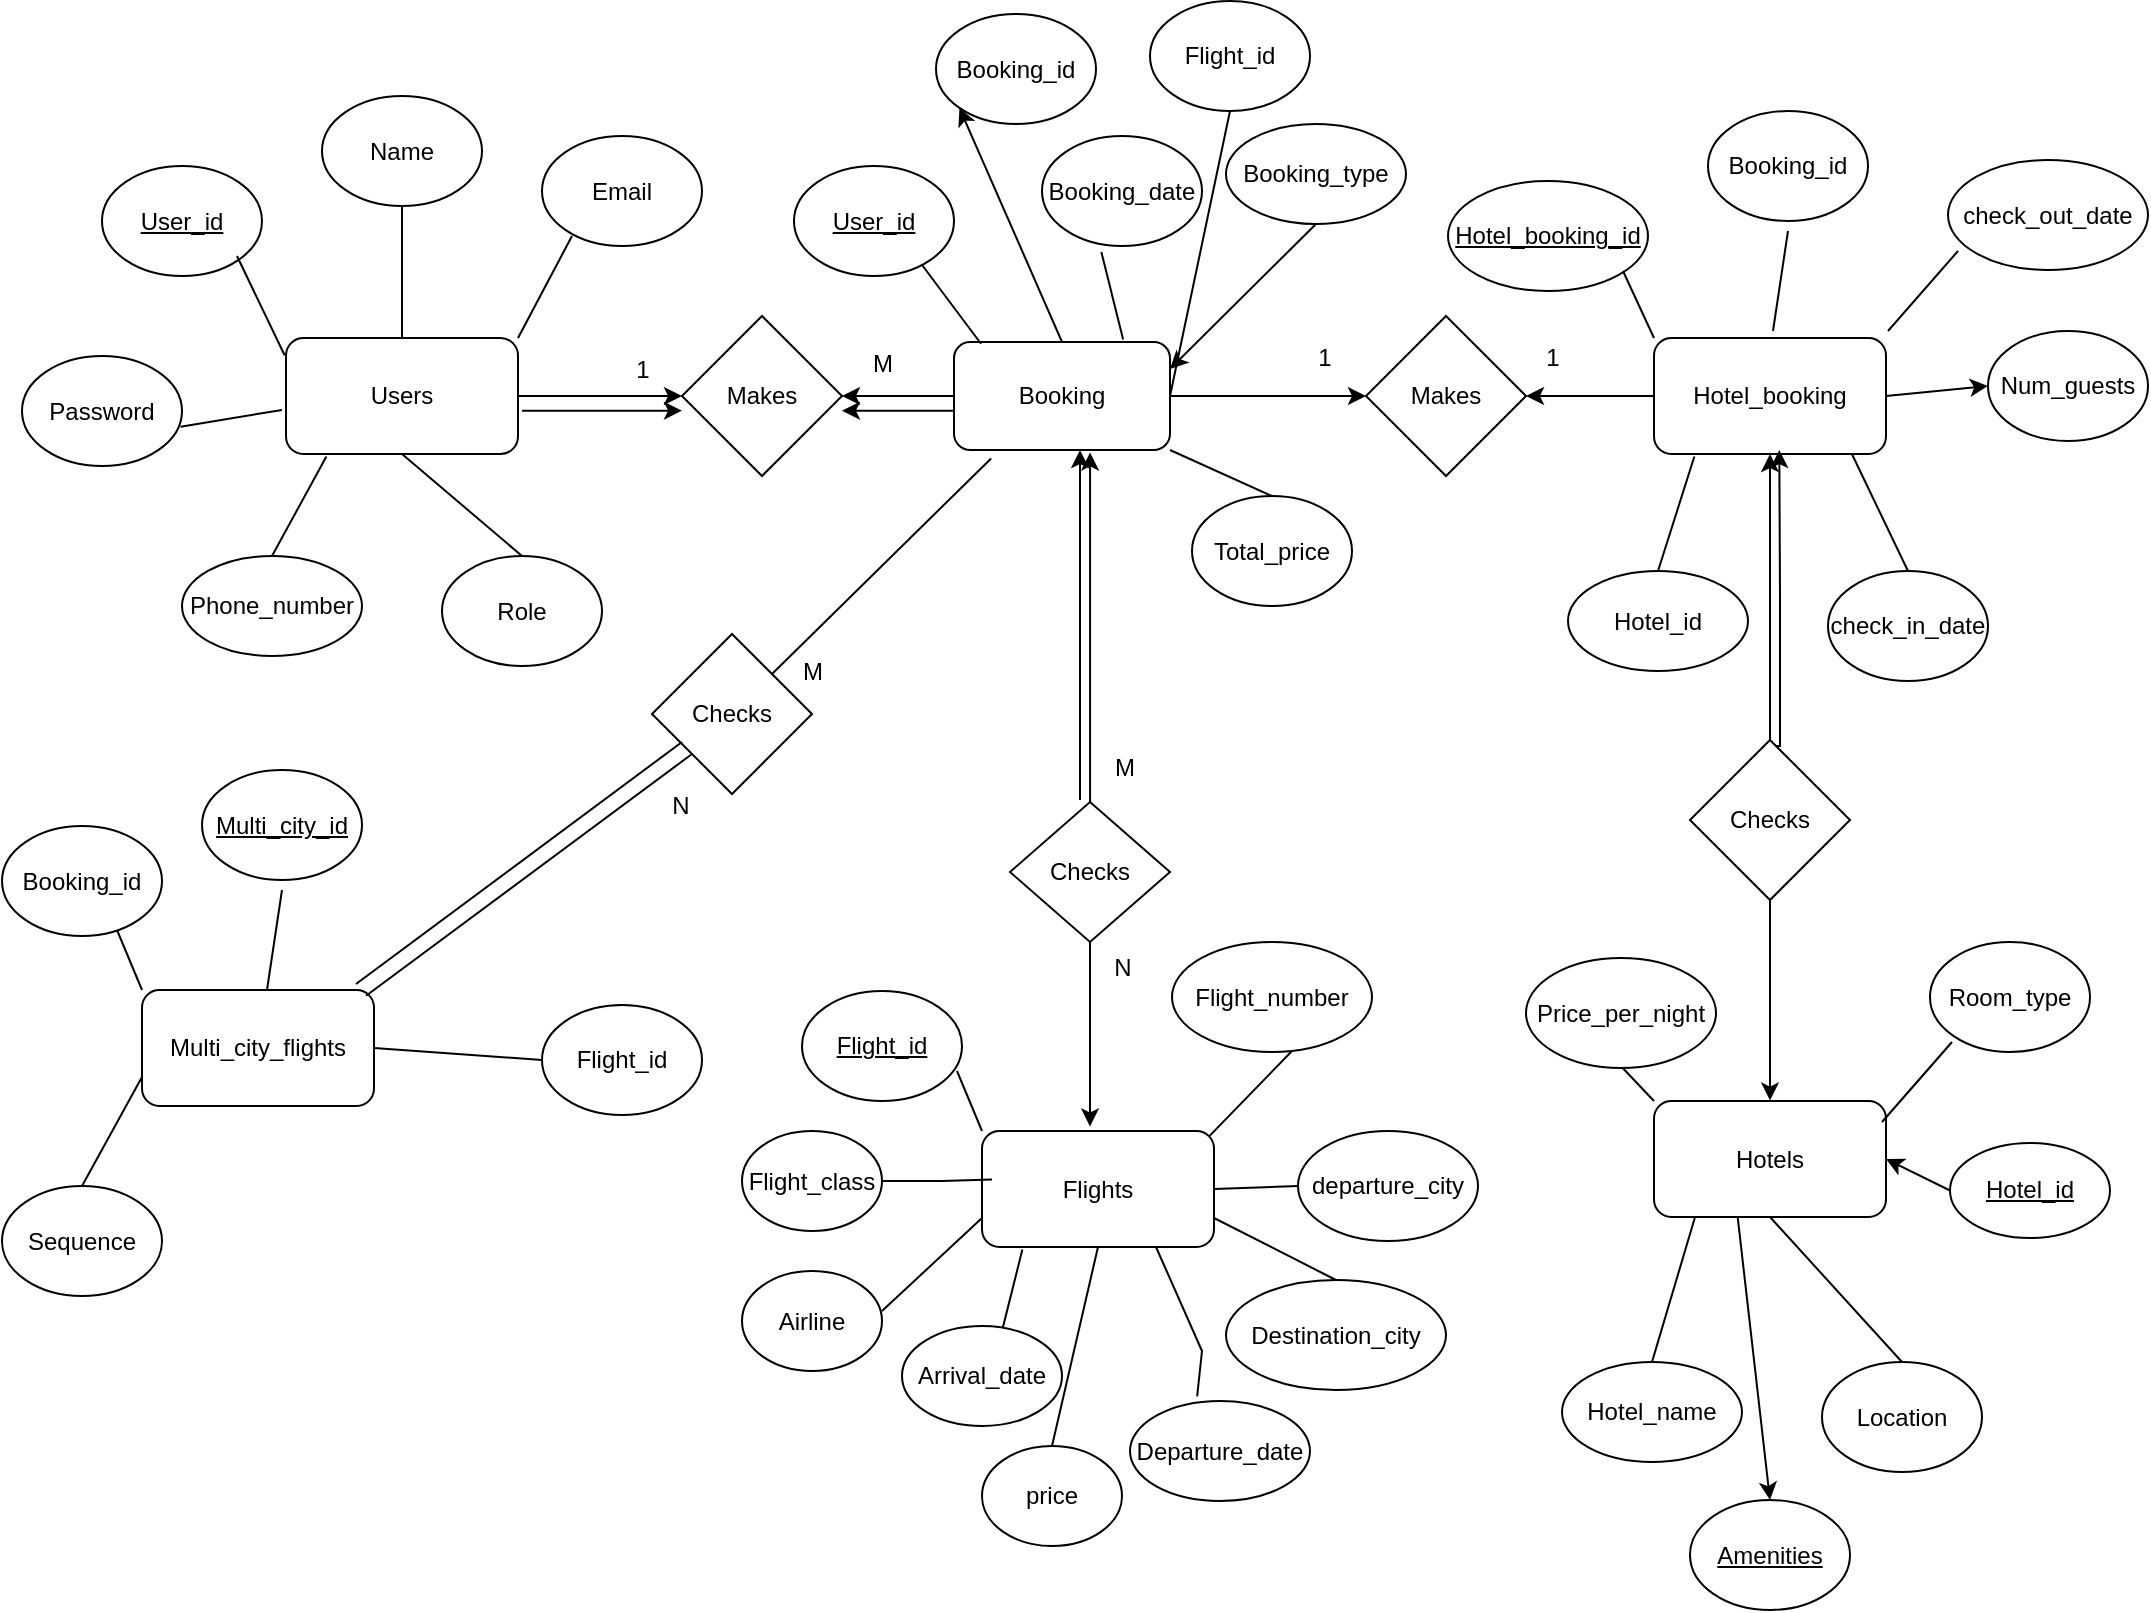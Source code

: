 <mxfile version="24.7.16">
  <diagram name="Page-1" id="JrsxtNGEzkz7EmuCsESs">
    <mxGraphModel dx="1388" dy="758" grid="0" gridSize="10" guides="1" tooltips="1" connect="1" arrows="1" fold="1" page="1" pageScale="1" pageWidth="1100" pageHeight="850" math="0" shadow="0">
      <root>
        <mxCell id="0" />
        <mxCell id="1" parent="0" />
        <mxCell id="slm5BC4lL7aq9jStoZ59-89" style="edgeStyle=orthogonalEdgeStyle;rounded=0;orthogonalLoop=1;jettySize=auto;html=1;exitX=1;exitY=0.5;exitDx=0;exitDy=0;entryX=0;entryY=0.5;entryDx=0;entryDy=0;" edge="1" parent="1" source="slm5BC4lL7aq9jStoZ59-90" target="slm5BC4lL7aq9jStoZ59-117">
          <mxGeometry relative="1" as="geometry">
            <mxPoint x="380" y="215.429" as="targetPoint" />
          </mxGeometry>
        </mxCell>
        <mxCell id="slm5BC4lL7aq9jStoZ59-90" value="Users" style="rounded=1;whiteSpace=wrap;html=1;aspect=fixed;" vertex="1" parent="1">
          <mxGeometry x="162" y="191" width="116" height="58" as="geometry" />
        </mxCell>
        <mxCell id="slm5BC4lL7aq9jStoZ59-91" value="&lt;u&gt;User_id&lt;/u&gt;" style="ellipse;whiteSpace=wrap;html=1;" vertex="1" parent="1">
          <mxGeometry x="70" y="105" width="80" height="55" as="geometry" />
        </mxCell>
        <mxCell id="slm5BC4lL7aq9jStoZ59-92" value="Phone_number" style="ellipse;whiteSpace=wrap;html=1;" vertex="1" parent="1">
          <mxGeometry x="110" y="300" width="90" height="50" as="geometry" />
        </mxCell>
        <mxCell id="slm5BC4lL7aq9jStoZ59-93" value="Password" style="ellipse;whiteSpace=wrap;html=1;" vertex="1" parent="1">
          <mxGeometry x="30" y="200" width="80" height="55" as="geometry" />
        </mxCell>
        <mxCell id="slm5BC4lL7aq9jStoZ59-94" value="Role" style="ellipse;whiteSpace=wrap;html=1;" vertex="1" parent="1">
          <mxGeometry x="240" y="300" width="80" height="55" as="geometry" />
        </mxCell>
        <mxCell id="slm5BC4lL7aq9jStoZ59-95" value="Name" style="ellipse;whiteSpace=wrap;html=1;" vertex="1" parent="1">
          <mxGeometry x="180" y="70" width="80" height="55" as="geometry" />
        </mxCell>
        <mxCell id="slm5BC4lL7aq9jStoZ59-96" value="Email" style="ellipse;whiteSpace=wrap;html=1;" vertex="1" parent="1">
          <mxGeometry x="290" y="90" width="80" height="55" as="geometry" />
        </mxCell>
        <mxCell id="slm5BC4lL7aq9jStoZ59-97" value="" style="endArrow=none;html=1;rounded=0;exitX=1;exitY=0;exitDx=0;exitDy=0;" edge="1" parent="1" source="slm5BC4lL7aq9jStoZ59-90">
          <mxGeometry width="50" height="50" relative="1" as="geometry">
            <mxPoint x="270" y="180" as="sourcePoint" />
            <mxPoint x="305" y="140" as="targetPoint" />
          </mxGeometry>
        </mxCell>
        <mxCell id="slm5BC4lL7aq9jStoZ59-98" value="" style="endArrow=none;html=1;rounded=0;entryX=0.5;entryY=1;entryDx=0;entryDy=0;exitX=0.5;exitY=0;exitDx=0;exitDy=0;" edge="1" parent="1" source="slm5BC4lL7aq9jStoZ59-90" target="slm5BC4lL7aq9jStoZ59-95">
          <mxGeometry width="50" height="50" relative="1" as="geometry">
            <mxPoint x="212.5" y="180" as="sourcePoint" />
            <mxPoint x="220" y="130" as="targetPoint" />
          </mxGeometry>
        </mxCell>
        <mxCell id="slm5BC4lL7aq9jStoZ59-99" value="" style="endArrow=none;html=1;rounded=0;exitX=-0.006;exitY=0.149;exitDx=0;exitDy=0;exitPerimeter=0;" edge="1" parent="1" source="slm5BC4lL7aq9jStoZ59-90">
          <mxGeometry width="50" height="50" relative="1" as="geometry">
            <mxPoint x="130" y="200" as="sourcePoint" />
            <mxPoint x="137.5" y="150" as="targetPoint" />
          </mxGeometry>
        </mxCell>
        <mxCell id="slm5BC4lL7aq9jStoZ59-100" value="" style="endArrow=none;html=1;rounded=0;entryX=0.174;entryY=1.022;entryDx=0;entryDy=0;entryPerimeter=0;" edge="1" parent="1" target="slm5BC4lL7aq9jStoZ59-90">
          <mxGeometry width="50" height="50" relative="1" as="geometry">
            <mxPoint x="155" y="300" as="sourcePoint" />
            <mxPoint x="200" y="260" as="targetPoint" />
          </mxGeometry>
        </mxCell>
        <mxCell id="slm5BC4lL7aq9jStoZ59-101" value="" style="endArrow=none;html=1;rounded=0;exitX=0.5;exitY=0;exitDx=0;exitDy=0;entryX=0.5;entryY=1;entryDx=0;entryDy=0;" edge="1" parent="1" source="slm5BC4lL7aq9jStoZ59-94" target="slm5BC4lL7aq9jStoZ59-90">
          <mxGeometry width="50" height="50" relative="1" as="geometry">
            <mxPoint x="230" y="300" as="sourcePoint" />
            <mxPoint x="280" y="250" as="targetPoint" />
          </mxGeometry>
        </mxCell>
        <mxCell id="slm5BC4lL7aq9jStoZ59-102" value="" style="endArrow=none;html=1;rounded=0;exitX=0.991;exitY=0.643;exitDx=0;exitDy=0;exitPerimeter=0;" edge="1" parent="1" source="slm5BC4lL7aq9jStoZ59-93">
          <mxGeometry width="50" height="50" relative="1" as="geometry">
            <mxPoint x="100" y="226.97" as="sourcePoint" />
            <mxPoint x="160" y="226.97" as="targetPoint" />
          </mxGeometry>
        </mxCell>
        <mxCell id="slm5BC4lL7aq9jStoZ59-103" style="edgeStyle=orthogonalEdgeStyle;rounded=0;orthogonalLoop=1;jettySize=auto;html=1;exitX=0;exitY=0.5;exitDx=0;exitDy=0;entryX=1;entryY=0.5;entryDx=0;entryDy=0;" edge="1" parent="1" source="slm5BC4lL7aq9jStoZ59-104" target="slm5BC4lL7aq9jStoZ59-117">
          <mxGeometry relative="1" as="geometry" />
        </mxCell>
        <mxCell id="slm5BC4lL7aq9jStoZ59-183" style="edgeStyle=orthogonalEdgeStyle;rounded=0;orthogonalLoop=1;jettySize=auto;html=1;entryX=0;entryY=0.5;entryDx=0;entryDy=0;" edge="1" parent="1" source="slm5BC4lL7aq9jStoZ59-104" target="slm5BC4lL7aq9jStoZ59-181">
          <mxGeometry relative="1" as="geometry">
            <mxPoint x="750" y="220" as="targetPoint" />
          </mxGeometry>
        </mxCell>
        <mxCell id="slm5BC4lL7aq9jStoZ59-104" value="Booking" style="rounded=1;whiteSpace=wrap;html=1;aspect=fixed;" vertex="1" parent="1">
          <mxGeometry x="496" y="193" width="108" height="54" as="geometry" />
        </mxCell>
        <mxCell id="slm5BC4lL7aq9jStoZ59-105" value="&lt;u&gt;User_id&lt;/u&gt;" style="ellipse;whiteSpace=wrap;html=1;" vertex="1" parent="1">
          <mxGeometry x="416" y="105" width="80" height="55" as="geometry" />
        </mxCell>
        <mxCell id="slm5BC4lL7aq9jStoZ59-107" value="Flight_id" style="ellipse;whiteSpace=wrap;html=1;" vertex="1" parent="1">
          <mxGeometry x="594" y="22.5" width="80" height="55" as="geometry" />
        </mxCell>
        <mxCell id="slm5BC4lL7aq9jStoZ59-108" value="Total_price" style="ellipse;whiteSpace=wrap;html=1;" vertex="1" parent="1">
          <mxGeometry x="615" y="270" width="80" height="55" as="geometry" />
        </mxCell>
        <mxCell id="slm5BC4lL7aq9jStoZ59-109" value="Booking_date" style="ellipse;whiteSpace=wrap;html=1;" vertex="1" parent="1">
          <mxGeometry x="540" y="90" width="80" height="55" as="geometry" />
        </mxCell>
        <mxCell id="slm5BC4lL7aq9jStoZ59-112" value="" style="endArrow=none;html=1;rounded=0;exitX=0.783;exitY=-0.023;exitDx=0;exitDy=0;exitPerimeter=0;entryX=0.371;entryY=1.054;entryDx=0;entryDy=0;entryPerimeter=0;" edge="1" parent="1" source="slm5BC4lL7aq9jStoZ59-104" target="slm5BC4lL7aq9jStoZ59-109">
          <mxGeometry width="50" height="50" relative="1" as="geometry">
            <mxPoint x="612.5" y="180" as="sourcePoint" />
            <mxPoint x="620" y="130" as="targetPoint" />
          </mxGeometry>
        </mxCell>
        <mxCell id="slm5BC4lL7aq9jStoZ59-113" value="" style="endArrow=none;html=1;rounded=0;exitX=0.125;exitY=0.016;exitDx=0;exitDy=0;entryX=0.804;entryY=0.907;entryDx=0;entryDy=0;entryPerimeter=0;exitPerimeter=0;" edge="1" parent="1" source="slm5BC4lL7aq9jStoZ59-104" target="slm5BC4lL7aq9jStoZ59-105">
          <mxGeometry width="50" height="50" relative="1" as="geometry">
            <mxPoint x="530" y="200" as="sourcePoint" />
            <mxPoint x="537.5" y="150" as="targetPoint" />
          </mxGeometry>
        </mxCell>
        <mxCell id="slm5BC4lL7aq9jStoZ59-115" value="" style="endArrow=none;html=1;rounded=0;exitX=0.5;exitY=0;exitDx=0;exitDy=0;entryX=1;entryY=1;entryDx=0;entryDy=0;" edge="1" parent="1" source="slm5BC4lL7aq9jStoZ59-108" target="slm5BC4lL7aq9jStoZ59-104">
          <mxGeometry width="50" height="50" relative="1" as="geometry">
            <mxPoint x="630" y="300" as="sourcePoint" />
            <mxPoint x="680" y="250" as="targetPoint" />
          </mxGeometry>
        </mxCell>
        <mxCell id="slm5BC4lL7aq9jStoZ59-116" value="" style="endArrow=none;html=1;rounded=0;exitX=0.5;exitY=1;exitDx=0;exitDy=0;entryX=1;entryY=0.5;entryDx=0;entryDy=0;" edge="1" parent="1" source="slm5BC4lL7aq9jStoZ59-107" target="slm5BC4lL7aq9jStoZ59-104">
          <mxGeometry width="50" height="50" relative="1" as="geometry">
            <mxPoint x="500" y="226.97" as="sourcePoint" />
            <mxPoint x="570" y="230" as="targetPoint" />
          </mxGeometry>
        </mxCell>
        <mxCell id="slm5BC4lL7aq9jStoZ59-117" value="Makes" style="rhombus;whiteSpace=wrap;html=1;" vertex="1" parent="1">
          <mxGeometry x="360" y="180" width="80" height="80" as="geometry" />
        </mxCell>
        <mxCell id="slm5BC4lL7aq9jStoZ59-120" value="Flights" style="rounded=1;whiteSpace=wrap;html=1;aspect=fixed;" vertex="1" parent="1">
          <mxGeometry x="510" y="587.5" width="116" height="58" as="geometry" />
        </mxCell>
        <mxCell id="slm5BC4lL7aq9jStoZ59-121" value="Departure_date" style="ellipse;whiteSpace=wrap;html=1;" vertex="1" parent="1">
          <mxGeometry x="584" y="722.5" width="90" height="50" as="geometry" />
        </mxCell>
        <mxCell id="slm5BC4lL7aq9jStoZ59-122" value="departure_city" style="ellipse;whiteSpace=wrap;html=1;" vertex="1" parent="1">
          <mxGeometry x="668" y="587.5" width="90" height="55" as="geometry" />
        </mxCell>
        <mxCell id="slm5BC4lL7aq9jStoZ59-123" value="Destination_city" style="ellipse;whiteSpace=wrap;html=1;" vertex="1" parent="1">
          <mxGeometry x="632" y="662" width="110" height="55" as="geometry" />
        </mxCell>
        <mxCell id="slm5BC4lL7aq9jStoZ59-124" value="&lt;u&gt;Flight_id&lt;/u&gt;" style="ellipse;whiteSpace=wrap;html=1;" vertex="1" parent="1">
          <mxGeometry x="420" y="517.5" width="80" height="55" as="geometry" />
        </mxCell>
        <mxCell id="slm5BC4lL7aq9jStoZ59-125" value="Flight_number" style="ellipse;whiteSpace=wrap;html=1;" vertex="1" parent="1">
          <mxGeometry x="605" y="493" width="100" height="55" as="geometry" />
        </mxCell>
        <mxCell id="slm5BC4lL7aq9jStoZ59-126" value="" style="endArrow=none;html=1;rounded=0;exitX=0.98;exitY=0.044;exitDx=0;exitDy=0;exitPerimeter=0;" edge="1" parent="1" source="slm5BC4lL7aq9jStoZ59-120">
          <mxGeometry width="50" height="50" relative="1" as="geometry">
            <mxPoint x="630" y="587.5" as="sourcePoint" />
            <mxPoint x="665" y="547.5" as="targetPoint" />
          </mxGeometry>
        </mxCell>
        <mxCell id="slm5BC4lL7aq9jStoZ59-127" value="" style="endArrow=none;html=1;rounded=0;exitX=0;exitY=0;exitDx=0;exitDy=0;" edge="1" parent="1" source="slm5BC4lL7aq9jStoZ59-120">
          <mxGeometry width="50" height="50" relative="1" as="geometry">
            <mxPoint x="490" y="607.5" as="sourcePoint" />
            <mxPoint x="497.5" y="557.5" as="targetPoint" />
          </mxGeometry>
        </mxCell>
        <mxCell id="slm5BC4lL7aq9jStoZ59-128" value="" style="endArrow=none;html=1;rounded=0;entryX=0.174;entryY=1.022;entryDx=0;entryDy=0;entryPerimeter=0;" edge="1" parent="1" target="slm5BC4lL7aq9jStoZ59-120">
          <mxGeometry width="50" height="50" relative="1" as="geometry">
            <mxPoint x="515" y="707.5" as="sourcePoint" />
            <mxPoint x="560" y="667.5" as="targetPoint" />
          </mxGeometry>
        </mxCell>
        <mxCell id="slm5BC4lL7aq9jStoZ59-129" value="" style="endArrow=none;html=1;rounded=0;exitX=0.5;exitY=0;exitDx=0;exitDy=0;entryX=1;entryY=0.75;entryDx=0;entryDy=0;" edge="1" parent="1" source="slm5BC4lL7aq9jStoZ59-123" target="slm5BC4lL7aq9jStoZ59-120">
          <mxGeometry width="50" height="50" relative="1" as="geometry">
            <mxPoint x="590" y="707.5" as="sourcePoint" />
            <mxPoint x="640" y="657.5" as="targetPoint" />
          </mxGeometry>
        </mxCell>
        <mxCell id="slm5BC4lL7aq9jStoZ59-130" value="" style="endArrow=none;html=1;rounded=0;exitX=0;exitY=0.5;exitDx=0;exitDy=0;entryX=1;entryY=0.5;entryDx=0;entryDy=0;" edge="1" parent="1" source="slm5BC4lL7aq9jStoZ59-122" target="slm5BC4lL7aq9jStoZ59-120">
          <mxGeometry width="50" height="50" relative="1" as="geometry">
            <mxPoint x="460" y="634.47" as="sourcePoint" />
            <mxPoint x="530" y="637.5" as="targetPoint" />
          </mxGeometry>
        </mxCell>
        <mxCell id="slm5BC4lL7aq9jStoZ59-192" style="edgeStyle=orthogonalEdgeStyle;rounded=0;orthogonalLoop=1;jettySize=auto;html=1;" edge="1" parent="1" source="slm5BC4lL7aq9jStoZ59-133">
          <mxGeometry relative="1" as="geometry">
            <mxPoint x="564" y="585.212" as="targetPoint" />
          </mxGeometry>
        </mxCell>
        <mxCell id="slm5BC4lL7aq9jStoZ59-133" value="Checks" style="rhombus;whiteSpace=wrap;html=1;" vertex="1" parent="1">
          <mxGeometry x="524" y="423" width="80" height="70" as="geometry" />
        </mxCell>
        <mxCell id="slm5BC4lL7aq9jStoZ59-136" value="" style="endArrow=none;html=1;rounded=0;entryX=0.75;entryY=1;entryDx=0;entryDy=0;exitX=0.373;exitY=-0.047;exitDx=0;exitDy=0;exitPerimeter=0;" edge="1" parent="1" source="slm5BC4lL7aq9jStoZ59-121" target="slm5BC4lL7aq9jStoZ59-120">
          <mxGeometry width="50" height="50" relative="1" as="geometry">
            <mxPoint x="612.5" y="722.5" as="sourcePoint" />
            <mxPoint x="547.5" y="637.5" as="targetPoint" />
            <Array as="points">
              <mxPoint x="620" y="697.5" />
            </Array>
          </mxGeometry>
        </mxCell>
        <mxCell id="slm5BC4lL7aq9jStoZ59-137" value="Arrival_date" style="ellipse;whiteSpace=wrap;html=1;" vertex="1" parent="1">
          <mxGeometry x="470" y="685" width="80" height="50" as="geometry" />
        </mxCell>
        <mxCell id="slm5BC4lL7aq9jStoZ59-138" value="price&lt;span style=&quot;color: rgba(0, 0, 0, 0); font-family: monospace; font-size: 0px; text-align: start; text-wrap: nowrap;&quot;&gt;%3CmxGraphModel%3E%3Croot%3E%3CmxCell%20id%3D%220%22%2F%3E%3CmxCell%20id%3D%221%22%20parent%3D%220%22%2F%3E%3CmxCell%20id%3D%222%22%20value%3D%22%22%20style%3D%22endArrow%3Dnone%3Bhtml%3D1%3Brounded%3D0%3BentryX%3D0.174%3BentryY%3D1.022%3BentryDx%3D0%3BentryDy%3D0%3BentryPerimeter%3D0%3B%22%20edge%3D%221%22%20parent%3D%221%22%3E%3CmxGeometry%20width%3D%2250%22%20height%3D%2250%22%20relative%3D%221%22%20as%3D%22geometry%22%3E%3CmxPoint%20x%3D%22555%22%20y%3D%22695%22%20as%3D%22sourcePoint%22%2F%3E%3CmxPoint%20x%3D%22574%22%20y%3D%22647%22%20as%3D%22targetPoint%22%2F%3E%3C%2FmxGeometry%3E%3C%2FmxCell%3E%3C%2Froot%3E%3C%2FmxGraphModel%3E&lt;/span&gt;" style="ellipse;whiteSpace=wrap;html=1;" vertex="1" parent="1">
          <mxGeometry x="510" y="745" width="70" height="50" as="geometry" />
        </mxCell>
        <mxCell id="slm5BC4lL7aq9jStoZ59-139" value="" style="endArrow=none;html=1;rounded=0;exitX=0.5;exitY=0;exitDx=0;exitDy=0;entryX=0.5;entryY=1;entryDx=0;entryDy=0;" edge="1" parent="1" source="slm5BC4lL7aq9jStoZ59-138" target="slm5BC4lL7aq9jStoZ59-120">
          <mxGeometry width="50" height="50" relative="1" as="geometry">
            <mxPoint x="555" y="737.5" as="sourcePoint" />
            <mxPoint x="570" y="662.5" as="targetPoint" />
          </mxGeometry>
        </mxCell>
        <mxCell id="slm5BC4lL7aq9jStoZ59-140" value="Airline" style="ellipse;whiteSpace=wrap;html=1;" vertex="1" parent="1">
          <mxGeometry x="390" y="657.5" width="70" height="50" as="geometry" />
        </mxCell>
        <mxCell id="slm5BC4lL7aq9jStoZ59-141" value="Flight_class" style="ellipse;whiteSpace=wrap;html=1;" vertex="1" parent="1">
          <mxGeometry x="390" y="587.5" width="70" height="50" as="geometry" />
        </mxCell>
        <mxCell id="slm5BC4lL7aq9jStoZ59-142" value="" style="endArrow=none;html=1;rounded=0;exitX=0;exitY=0.5;exitDx=0;exitDy=0;entryX=1;entryY=0.5;entryDx=0;entryDy=0;" edge="1" parent="1" target="slm5BC4lL7aq9jStoZ59-141">
          <mxGeometry width="50" height="50" relative="1" as="geometry">
            <mxPoint x="515" y="611.73" as="sourcePoint" />
            <mxPoint x="480" y="632.5" as="targetPoint" />
            <Array as="points">
              <mxPoint x="490" y="612.5" />
            </Array>
          </mxGeometry>
        </mxCell>
        <mxCell id="slm5BC4lL7aq9jStoZ59-143" value="" style="endArrow=none;html=1;rounded=0;exitX=0.5;exitY=0;exitDx=0;exitDy=0;entryX=0;entryY=0.75;entryDx=0;entryDy=0;" edge="1" parent="1" target="slm5BC4lL7aq9jStoZ59-120">
          <mxGeometry width="50" height="50" relative="1" as="geometry">
            <mxPoint x="460" y="677.5" as="sourcePoint" />
            <mxPoint x="475" y="587.5" as="targetPoint" />
          </mxGeometry>
        </mxCell>
        <mxCell id="slm5BC4lL7aq9jStoZ59-144" value="" style="endArrow=none;html=1;rounded=0;exitX=1;exitY=0;exitDx=0;exitDy=0;entryX=0.172;entryY=1.078;entryDx=0;entryDy=0;entryPerimeter=0;" edge="1" parent="1" source="slm5BC4lL7aq9jStoZ59-145" target="slm5BC4lL7aq9jStoZ59-104">
          <mxGeometry width="50" height="50" relative="1" as="geometry">
            <mxPoint x="450" y="360" as="sourcePoint" />
            <mxPoint x="550" y="242.5" as="targetPoint" />
          </mxGeometry>
        </mxCell>
        <mxCell id="slm5BC4lL7aq9jStoZ59-145" value="Checks" style="rhombus;whiteSpace=wrap;html=1;" vertex="1" parent="1">
          <mxGeometry x="345" y="339" width="80" height="80" as="geometry" />
        </mxCell>
        <mxCell id="slm5BC4lL7aq9jStoZ59-146" value="Multi_city_flights" style="rounded=1;whiteSpace=wrap;html=1;aspect=fixed;" vertex="1" parent="1">
          <mxGeometry x="90" y="517" width="116" height="58" as="geometry" />
        </mxCell>
        <mxCell id="slm5BC4lL7aq9jStoZ59-147" value="Flight_id" style="ellipse;whiteSpace=wrap;html=1;" vertex="1" parent="1">
          <mxGeometry x="290" y="524.5" width="80" height="55" as="geometry" />
        </mxCell>
        <mxCell id="slm5BC4lL7aq9jStoZ59-148" value="Sequence" style="ellipse;whiteSpace=wrap;html=1;" vertex="1" parent="1">
          <mxGeometry x="20" y="615" width="80" height="55" as="geometry" />
        </mxCell>
        <mxCell id="slm5BC4lL7aq9jStoZ59-149" value="&lt;u&gt;Multi_city_id&lt;/u&gt;" style="ellipse;whiteSpace=wrap;html=1;" vertex="1" parent="1">
          <mxGeometry x="120" y="407" width="80" height="55" as="geometry" />
        </mxCell>
        <mxCell id="slm5BC4lL7aq9jStoZ59-150" value="Booking_id" style="ellipse;whiteSpace=wrap;html=1;" vertex="1" parent="1">
          <mxGeometry x="20" y="435" width="80" height="55" as="geometry" />
        </mxCell>
        <mxCell id="slm5BC4lL7aq9jStoZ59-151" value="" style="endArrow=none;html=1;rounded=0;entryX=0;entryY=1;entryDx=0;entryDy=0;exitX=0.966;exitY=0.05;exitDx=0;exitDy=0;exitPerimeter=0;" edge="1" parent="1" target="slm5BC4lL7aq9jStoZ59-145" source="slm5BC4lL7aq9jStoZ59-146">
          <mxGeometry width="50" height="50" relative="1" as="geometry">
            <mxPoint x="210" y="517" as="sourcePoint" />
            <mxPoint x="245" y="477" as="targetPoint" />
          </mxGeometry>
        </mxCell>
        <mxCell id="slm5BC4lL7aq9jStoZ59-152" value="" style="endArrow=none;html=1;rounded=0;" edge="1" parent="1">
          <mxGeometry width="50" height="50" relative="1" as="geometry">
            <mxPoint x="152.5" y="517" as="sourcePoint" />
            <mxPoint x="160" y="467" as="targetPoint" />
          </mxGeometry>
        </mxCell>
        <mxCell id="slm5BC4lL7aq9jStoZ59-153" value="" style="endArrow=none;html=1;rounded=0;exitX=0;exitY=0;exitDx=0;exitDy=0;" edge="1" parent="1" source="slm5BC4lL7aq9jStoZ59-146">
          <mxGeometry width="50" height="50" relative="1" as="geometry">
            <mxPoint x="70" y="537" as="sourcePoint" />
            <mxPoint x="77.5" y="487" as="targetPoint" />
          </mxGeometry>
        </mxCell>
        <mxCell id="slm5BC4lL7aq9jStoZ59-154" value="" style="endArrow=none;html=1;rounded=0;exitX=0.5;exitY=0;exitDx=0;exitDy=0;entryX=0;entryY=0.75;entryDx=0;entryDy=0;" edge="1" parent="1" source="slm5BC4lL7aq9jStoZ59-148" target="slm5BC4lL7aq9jStoZ59-146">
          <mxGeometry width="50" height="50" relative="1" as="geometry">
            <mxPoint x="170" y="637" as="sourcePoint" />
            <mxPoint x="100" y="600" as="targetPoint" />
          </mxGeometry>
        </mxCell>
        <mxCell id="slm5BC4lL7aq9jStoZ59-155" value="" style="endArrow=none;html=1;rounded=0;exitX=0;exitY=0.5;exitDx=0;exitDy=0;entryX=1;entryY=0.5;entryDx=0;entryDy=0;" edge="1" parent="1" source="slm5BC4lL7aq9jStoZ59-147" target="slm5BC4lL7aq9jStoZ59-146">
          <mxGeometry width="50" height="50" relative="1" as="geometry">
            <mxPoint x="40" y="563.97" as="sourcePoint" />
            <mxPoint x="110" y="567" as="targetPoint" />
          </mxGeometry>
        </mxCell>
        <mxCell id="slm5BC4lL7aq9jStoZ59-110" value="Booking_id" style="ellipse;whiteSpace=wrap;html=1;" vertex="1" parent="1">
          <mxGeometry x="487" y="29" width="80" height="55" as="geometry" />
        </mxCell>
        <mxCell id="slm5BC4lL7aq9jStoZ59-161" value="" style="edgeStyle=none;orthogonalLoop=1;jettySize=auto;html=1;rounded=0;entryX=0;entryY=1;entryDx=0;entryDy=0;exitX=0.5;exitY=0;exitDx=0;exitDy=0;" edge="1" parent="1" source="slm5BC4lL7aq9jStoZ59-104" target="slm5BC4lL7aq9jStoZ59-110">
          <mxGeometry width="80" relative="1" as="geometry">
            <mxPoint x="636" y="205" as="sourcePoint" />
            <mxPoint x="740" y="90" as="targetPoint" />
            <Array as="points" />
          </mxGeometry>
        </mxCell>
        <mxCell id="slm5BC4lL7aq9jStoZ59-189" style="edgeStyle=orthogonalEdgeStyle;rounded=0;orthogonalLoop=1;jettySize=auto;html=1;" edge="1" parent="1" source="slm5BC4lL7aq9jStoZ59-163" target="slm5BC4lL7aq9jStoZ59-181">
          <mxGeometry relative="1" as="geometry" />
        </mxCell>
        <mxCell id="slm5BC4lL7aq9jStoZ59-163" value="Hotel_booking" style="rounded=1;whiteSpace=wrap;html=1;aspect=fixed;" vertex="1" parent="1">
          <mxGeometry x="846" y="191" width="116" height="58" as="geometry" />
        </mxCell>
        <mxCell id="slm5BC4lL7aq9jStoZ59-164" value="&lt;u&gt;Hotel_booking_id&lt;/u&gt;" style="ellipse;whiteSpace=wrap;html=1;" vertex="1" parent="1">
          <mxGeometry x="743" y="112.5" width="100" height="55" as="geometry" />
        </mxCell>
        <mxCell id="slm5BC4lL7aq9jStoZ59-165" value="Hotel_id" style="ellipse;whiteSpace=wrap;html=1;" vertex="1" parent="1">
          <mxGeometry x="803" y="307.5" width="90" height="50" as="geometry" />
        </mxCell>
        <mxCell id="slm5BC4lL7aq9jStoZ59-166" value="check_in_date" style="ellipse;whiteSpace=wrap;html=1;" vertex="1" parent="1">
          <mxGeometry x="933" y="307.5" width="80" height="55" as="geometry" />
        </mxCell>
        <mxCell id="slm5BC4lL7aq9jStoZ59-167" value="Booking_id" style="ellipse;whiteSpace=wrap;html=1;" vertex="1" parent="1">
          <mxGeometry x="873" y="77.5" width="80" height="55" as="geometry" />
        </mxCell>
        <mxCell id="slm5BC4lL7aq9jStoZ59-168" value="" style="endArrow=none;html=1;rounded=0;" edge="1" parent="1">
          <mxGeometry width="50" height="50" relative="1" as="geometry">
            <mxPoint x="963" y="187.5" as="sourcePoint" />
            <mxPoint x="998" y="147.5" as="targetPoint" />
          </mxGeometry>
        </mxCell>
        <mxCell id="slm5BC4lL7aq9jStoZ59-169" value="" style="endArrow=none;html=1;rounded=0;" edge="1" parent="1">
          <mxGeometry width="50" height="50" relative="1" as="geometry">
            <mxPoint x="905.5" y="187.5" as="sourcePoint" />
            <mxPoint x="913" y="137.5" as="targetPoint" />
          </mxGeometry>
        </mxCell>
        <mxCell id="slm5BC4lL7aq9jStoZ59-170" value="" style="endArrow=none;html=1;rounded=0;exitX=0;exitY=0;exitDx=0;exitDy=0;" edge="1" parent="1" source="slm5BC4lL7aq9jStoZ59-163">
          <mxGeometry width="50" height="50" relative="1" as="geometry">
            <mxPoint x="823" y="207.5" as="sourcePoint" />
            <mxPoint x="830.5" y="157.5" as="targetPoint" />
          </mxGeometry>
        </mxCell>
        <mxCell id="slm5BC4lL7aq9jStoZ59-171" value="" style="endArrow=none;html=1;rounded=0;entryX=0.174;entryY=1.022;entryDx=0;entryDy=0;entryPerimeter=0;" edge="1" parent="1" target="slm5BC4lL7aq9jStoZ59-163">
          <mxGeometry width="50" height="50" relative="1" as="geometry">
            <mxPoint x="848" y="307.5" as="sourcePoint" />
            <mxPoint x="893" y="267.5" as="targetPoint" />
          </mxGeometry>
        </mxCell>
        <mxCell id="slm5BC4lL7aq9jStoZ59-172" value="" style="endArrow=none;html=1;rounded=0;exitX=0.5;exitY=0;exitDx=0;exitDy=0;entryX=0.853;entryY=1;entryDx=0;entryDy=0;entryPerimeter=0;" edge="1" parent="1" source="slm5BC4lL7aq9jStoZ59-166" target="slm5BC4lL7aq9jStoZ59-163">
          <mxGeometry width="50" height="50" relative="1" as="geometry">
            <mxPoint x="923" y="307.5" as="sourcePoint" />
            <mxPoint x="973" y="257.5" as="targetPoint" />
          </mxGeometry>
        </mxCell>
        <mxCell id="slm5BC4lL7aq9jStoZ59-174" value="Booking_type" style="ellipse;whiteSpace=wrap;html=1;" vertex="1" parent="1">
          <mxGeometry x="632" y="84" width="90" height="50" as="geometry" />
        </mxCell>
        <mxCell id="slm5BC4lL7aq9jStoZ59-175" value="" style="edgeStyle=none;orthogonalLoop=1;jettySize=auto;html=1;rounded=0;exitX=0.5;exitY=1;exitDx=0;exitDy=0;entryX=1;entryY=0.25;entryDx=0;entryDy=0;" edge="1" parent="1" source="slm5BC4lL7aq9jStoZ59-174" target="slm5BC4lL7aq9jStoZ59-104">
          <mxGeometry width="80" relative="1" as="geometry">
            <mxPoint x="680" y="150" as="sourcePoint" />
            <mxPoint x="620" y="260" as="targetPoint" />
            <Array as="points" />
          </mxGeometry>
        </mxCell>
        <mxCell id="slm5BC4lL7aq9jStoZ59-176" value="check_out_date" style="ellipse;whiteSpace=wrap;html=1;" vertex="1" parent="1">
          <mxGeometry x="993" y="102" width="100" height="55" as="geometry" />
        </mxCell>
        <mxCell id="slm5BC4lL7aq9jStoZ59-177" value="Num_guests" style="ellipse;whiteSpace=wrap;html=1;" vertex="1" parent="1">
          <mxGeometry x="1013" y="187.5" width="80" height="55" as="geometry" />
        </mxCell>
        <mxCell id="slm5BC4lL7aq9jStoZ59-178" value="" style="edgeStyle=none;orthogonalLoop=1;jettySize=auto;html=1;rounded=0;entryX=0;entryY=0.5;entryDx=0;entryDy=0;exitX=1;exitY=0.5;exitDx=0;exitDy=0;" edge="1" parent="1" source="slm5BC4lL7aq9jStoZ59-163" target="slm5BC4lL7aq9jStoZ59-177">
          <mxGeometry width="80" relative="1" as="geometry">
            <mxPoint x="993" y="212" as="sourcePoint" />
            <mxPoint x="1073" y="212" as="targetPoint" />
            <Array as="points" />
          </mxGeometry>
        </mxCell>
        <mxCell id="slm5BC4lL7aq9jStoZ59-181" value="Makes" style="rhombus;whiteSpace=wrap;html=1;" vertex="1" parent="1">
          <mxGeometry x="702" y="180" width="80" height="80" as="geometry" />
        </mxCell>
        <mxCell id="slm5BC4lL7aq9jStoZ59-193" style="edgeStyle=orthogonalEdgeStyle;rounded=0;orthogonalLoop=1;jettySize=auto;html=1;entryX=0.63;entryY=1.023;entryDx=0;entryDy=0;entryPerimeter=0;" edge="1" parent="1" source="slm5BC4lL7aq9jStoZ59-133" target="slm5BC4lL7aq9jStoZ59-104">
          <mxGeometry relative="1" as="geometry" />
        </mxCell>
        <mxCell id="slm5BC4lL7aq9jStoZ59-206" value="Hotels" style="rounded=1;whiteSpace=wrap;html=1;aspect=fixed;" vertex="1" parent="1">
          <mxGeometry x="846" y="572.5" width="116" height="58" as="geometry" />
        </mxCell>
        <mxCell id="slm5BC4lL7aq9jStoZ59-207" value="Hotel_name" style="ellipse;whiteSpace=wrap;html=1;" vertex="1" parent="1">
          <mxGeometry x="800" y="703" width="90" height="50" as="geometry" />
        </mxCell>
        <mxCell id="slm5BC4lL7aq9jStoZ59-208" value="Location" style="ellipse;whiteSpace=wrap;html=1;" vertex="1" parent="1">
          <mxGeometry x="930" y="703" width="80" height="55" as="geometry" />
        </mxCell>
        <mxCell id="slm5BC4lL7aq9jStoZ59-209" value="&lt;u&gt;Hotel_id&lt;/u&gt;" style="ellipse;whiteSpace=wrap;html=1;" vertex="1" parent="1">
          <mxGeometry x="994" y="593.5" width="80" height="47.5" as="geometry" />
        </mxCell>
        <mxCell id="slm5BC4lL7aq9jStoZ59-210" value="" style="endArrow=none;html=1;rounded=0;" edge="1" parent="1">
          <mxGeometry width="50" height="50" relative="1" as="geometry">
            <mxPoint x="960" y="583" as="sourcePoint" />
            <mxPoint x="995" y="543" as="targetPoint" />
          </mxGeometry>
        </mxCell>
        <mxCell id="slm5BC4lL7aq9jStoZ59-212" value="" style="endArrow=none;html=1;rounded=0;exitX=0;exitY=0;exitDx=0;exitDy=0;" edge="1" parent="1" source="slm5BC4lL7aq9jStoZ59-206">
          <mxGeometry width="50" height="50" relative="1" as="geometry">
            <mxPoint x="820" y="603" as="sourcePoint" />
            <mxPoint x="827.5" y="553" as="targetPoint" />
          </mxGeometry>
        </mxCell>
        <mxCell id="slm5BC4lL7aq9jStoZ59-213" value="" style="endArrow=none;html=1;rounded=0;entryX=0.176;entryY=1.006;entryDx=0;entryDy=0;entryPerimeter=0;" edge="1" parent="1" target="slm5BC4lL7aq9jStoZ59-206">
          <mxGeometry width="50" height="50" relative="1" as="geometry">
            <mxPoint x="845" y="703" as="sourcePoint" />
            <mxPoint x="890" y="663" as="targetPoint" />
          </mxGeometry>
        </mxCell>
        <mxCell id="slm5BC4lL7aq9jStoZ59-214" value="" style="endArrow=none;html=1;rounded=0;exitX=0.5;exitY=0;exitDx=0;exitDy=0;entryX=0.5;entryY=1;entryDx=0;entryDy=0;" edge="1" parent="1" source="slm5BC4lL7aq9jStoZ59-208" target="slm5BC4lL7aq9jStoZ59-206">
          <mxGeometry width="50" height="50" relative="1" as="geometry">
            <mxPoint x="920" y="703" as="sourcePoint" />
            <mxPoint x="970" y="653" as="targetPoint" />
          </mxGeometry>
        </mxCell>
        <mxCell id="slm5BC4lL7aq9jStoZ59-216" value="" style="edgeStyle=none;orthogonalLoop=1;jettySize=auto;html=1;rounded=0;exitX=0;exitY=0.5;exitDx=0;exitDy=0;entryX=1;entryY=0.5;entryDx=0;entryDy=0;" edge="1" parent="1" source="slm5BC4lL7aq9jStoZ59-209" target="slm5BC4lL7aq9jStoZ59-206">
          <mxGeometry width="80" relative="1" as="geometry">
            <mxPoint x="887.636" y="566.848" as="sourcePoint" />
            <mxPoint x="967.636" y="566.848" as="targetPoint" />
            <Array as="points" />
          </mxGeometry>
        </mxCell>
        <mxCell id="slm5BC4lL7aq9jStoZ59-217" value="Price_per_night" style="ellipse;whiteSpace=wrap;html=1;" vertex="1" parent="1">
          <mxGeometry x="782" y="501" width="95" height="55" as="geometry" />
        </mxCell>
        <mxCell id="slm5BC4lL7aq9jStoZ59-218" value="Room_type" style="ellipse;whiteSpace=wrap;html=1;" vertex="1" parent="1">
          <mxGeometry x="984" y="493" width="80" height="55" as="geometry" />
        </mxCell>
        <mxCell id="slm5BC4lL7aq9jStoZ59-219" value="&lt;u&gt;Amenities&lt;/u&gt;" style="ellipse;whiteSpace=wrap;html=1;" vertex="1" parent="1">
          <mxGeometry x="864" y="772" width="80" height="55" as="geometry" />
        </mxCell>
        <mxCell id="slm5BC4lL7aq9jStoZ59-221" value="" style="edgeStyle=none;orthogonalLoop=1;jettySize=auto;html=1;rounded=0;entryX=0.5;entryY=0;entryDx=0;entryDy=0;exitX=0.361;exitY=1.005;exitDx=0;exitDy=0;exitPerimeter=0;" edge="1" parent="1" source="slm5BC4lL7aq9jStoZ59-206" target="slm5BC4lL7aq9jStoZ59-219">
          <mxGeometry width="80" relative="1" as="geometry">
            <mxPoint x="894" y="666" as="sourcePoint" />
            <mxPoint x="1211.273" y="663.212" as="targetPoint" />
            <Array as="points" />
          </mxGeometry>
        </mxCell>
        <mxCell id="slm5BC4lL7aq9jStoZ59-225" style="edgeStyle=orthogonalEdgeStyle;rounded=0;orthogonalLoop=1;jettySize=auto;html=1;entryX=0.5;entryY=1;entryDx=0;entryDy=0;" edge="1" parent="1" source="slm5BC4lL7aq9jStoZ59-224" target="slm5BC4lL7aq9jStoZ59-163">
          <mxGeometry relative="1" as="geometry">
            <mxPoint x="910" y="269.692" as="targetPoint" />
          </mxGeometry>
        </mxCell>
        <mxCell id="slm5BC4lL7aq9jStoZ59-226" style="edgeStyle=orthogonalEdgeStyle;rounded=0;orthogonalLoop=1;jettySize=auto;html=1;" edge="1" parent="1" source="slm5BC4lL7aq9jStoZ59-224">
          <mxGeometry relative="1" as="geometry">
            <mxPoint x="904" y="572.256" as="targetPoint" />
          </mxGeometry>
        </mxCell>
        <mxCell id="slm5BC4lL7aq9jStoZ59-224" value="Checks" style="rhombus;whiteSpace=wrap;html=1;" vertex="1" parent="1">
          <mxGeometry x="864" y="392" width="80" height="80" as="geometry" />
        </mxCell>
        <mxCell id="slm5BC4lL7aq9jStoZ59-228" value="1" style="text;html=1;align=center;verticalAlign=middle;resizable=0;points=[];autosize=1;strokeColor=none;fillColor=none;" vertex="1" parent="1">
          <mxGeometry x="327" y="194" width="25" height="26" as="geometry" />
        </mxCell>
        <mxCell id="slm5BC4lL7aq9jStoZ59-229" value="M" style="text;html=1;align=center;verticalAlign=middle;resizable=0;points=[];autosize=1;strokeColor=none;fillColor=none;" vertex="1" parent="1">
          <mxGeometry x="446" y="191" width="28" height="26" as="geometry" />
        </mxCell>
        <mxCell id="slm5BC4lL7aq9jStoZ59-230" value="M" style="text;html=1;align=center;verticalAlign=middle;resizable=0;points=[];autosize=1;strokeColor=none;fillColor=none;" vertex="1" parent="1">
          <mxGeometry x="567" y="393" width="28" height="26" as="geometry" />
        </mxCell>
        <mxCell id="slm5BC4lL7aq9jStoZ59-231" value="N" style="text;html=1;align=center;verticalAlign=middle;resizable=0;points=[];autosize=1;strokeColor=none;fillColor=none;" vertex="1" parent="1">
          <mxGeometry x="566.5" y="493" width="27" height="26" as="geometry" />
        </mxCell>
        <mxCell id="slm5BC4lL7aq9jStoZ59-232" value="1" style="text;html=1;align=center;verticalAlign=middle;resizable=0;points=[];autosize=1;strokeColor=none;fillColor=none;" vertex="1" parent="1">
          <mxGeometry x="668" y="187.5" width="25" height="26" as="geometry" />
        </mxCell>
        <mxCell id="slm5BC4lL7aq9jStoZ59-233" value="1" style="text;html=1;align=center;verticalAlign=middle;resizable=0;points=[];autosize=1;strokeColor=none;fillColor=none;" vertex="1" parent="1">
          <mxGeometry x="782" y="187.5" width="25" height="26" as="geometry" />
        </mxCell>
        <mxCell id="slm5BC4lL7aq9jStoZ59-235" value="M" style="text;html=1;align=center;verticalAlign=middle;resizable=0;points=[];autosize=1;strokeColor=none;fillColor=none;" vertex="1" parent="1">
          <mxGeometry x="411" y="345" width="28" height="26" as="geometry" />
        </mxCell>
        <mxCell id="slm5BC4lL7aq9jStoZ59-236" value="N" style="text;html=1;align=center;verticalAlign=middle;resizable=0;points=[];autosize=1;strokeColor=none;fillColor=none;" vertex="1" parent="1">
          <mxGeometry x="345" y="412" width="27" height="26" as="geometry" />
        </mxCell>
        <mxCell id="slm5BC4lL7aq9jStoZ59-237" value="" style="edgeStyle=none;orthogonalLoop=1;jettySize=auto;html=1;rounded=0;" edge="1" parent="1">
          <mxGeometry width="80" relative="1" as="geometry">
            <mxPoint x="279.995" y="227.321" as="sourcePoint" />
            <mxPoint x="359.995" y="227.321" as="targetPoint" />
            <Array as="points" />
          </mxGeometry>
        </mxCell>
        <mxCell id="slm5BC4lL7aq9jStoZ59-239" style="edgeStyle=orthogonalEdgeStyle;rounded=0;orthogonalLoop=1;jettySize=auto;html=1;exitX=0;exitY=0.5;exitDx=0;exitDy=0;entryX=1;entryY=0.5;entryDx=0;entryDy=0;" edge="1" parent="1">
          <mxGeometry relative="1" as="geometry">
            <mxPoint x="496" y="227.32" as="sourcePoint" />
            <mxPoint x="440" y="227.32" as="targetPoint" />
          </mxGeometry>
        </mxCell>
        <mxCell id="slm5BC4lL7aq9jStoZ59-240" style="edgeStyle=orthogonalEdgeStyle;rounded=0;orthogonalLoop=1;jettySize=auto;html=1;entryX=0.63;entryY=1.023;entryDx=0;entryDy=0;entryPerimeter=0;" edge="1" parent="1">
          <mxGeometry relative="1" as="geometry">
            <mxPoint x="559" y="422" as="sourcePoint" />
            <mxPoint x="559" y="247" as="targetPoint" />
          </mxGeometry>
        </mxCell>
        <mxCell id="slm5BC4lL7aq9jStoZ59-241" value="" style="endArrow=none;html=1;rounded=0;entryX=0;entryY=1;entryDx=0;entryDy=0;exitX=0.966;exitY=0.05;exitDx=0;exitDy=0;exitPerimeter=0;" edge="1" parent="1">
          <mxGeometry width="50" height="50" relative="1" as="geometry">
            <mxPoint x="197" y="514" as="sourcePoint" />
            <mxPoint x="360" y="393" as="targetPoint" />
          </mxGeometry>
        </mxCell>
        <mxCell id="slm5BC4lL7aq9jStoZ59-242" style="edgeStyle=orthogonalEdgeStyle;rounded=0;orthogonalLoop=1;jettySize=auto;html=1;entryX=0.5;entryY=1;entryDx=0;entryDy=0;exitX=0.583;exitY=0.038;exitDx=0;exitDy=0;exitPerimeter=0;" edge="1" parent="1">
          <mxGeometry relative="1" as="geometry">
            <mxPoint x="908.65" y="247" as="targetPoint" />
            <mxPoint x="907.0" y="395.04" as="sourcePoint" />
            <Array as="points">
              <mxPoint x="909" y="395" />
              <mxPoint x="909" y="320" />
            </Array>
          </mxGeometry>
        </mxCell>
      </root>
    </mxGraphModel>
  </diagram>
</mxfile>
